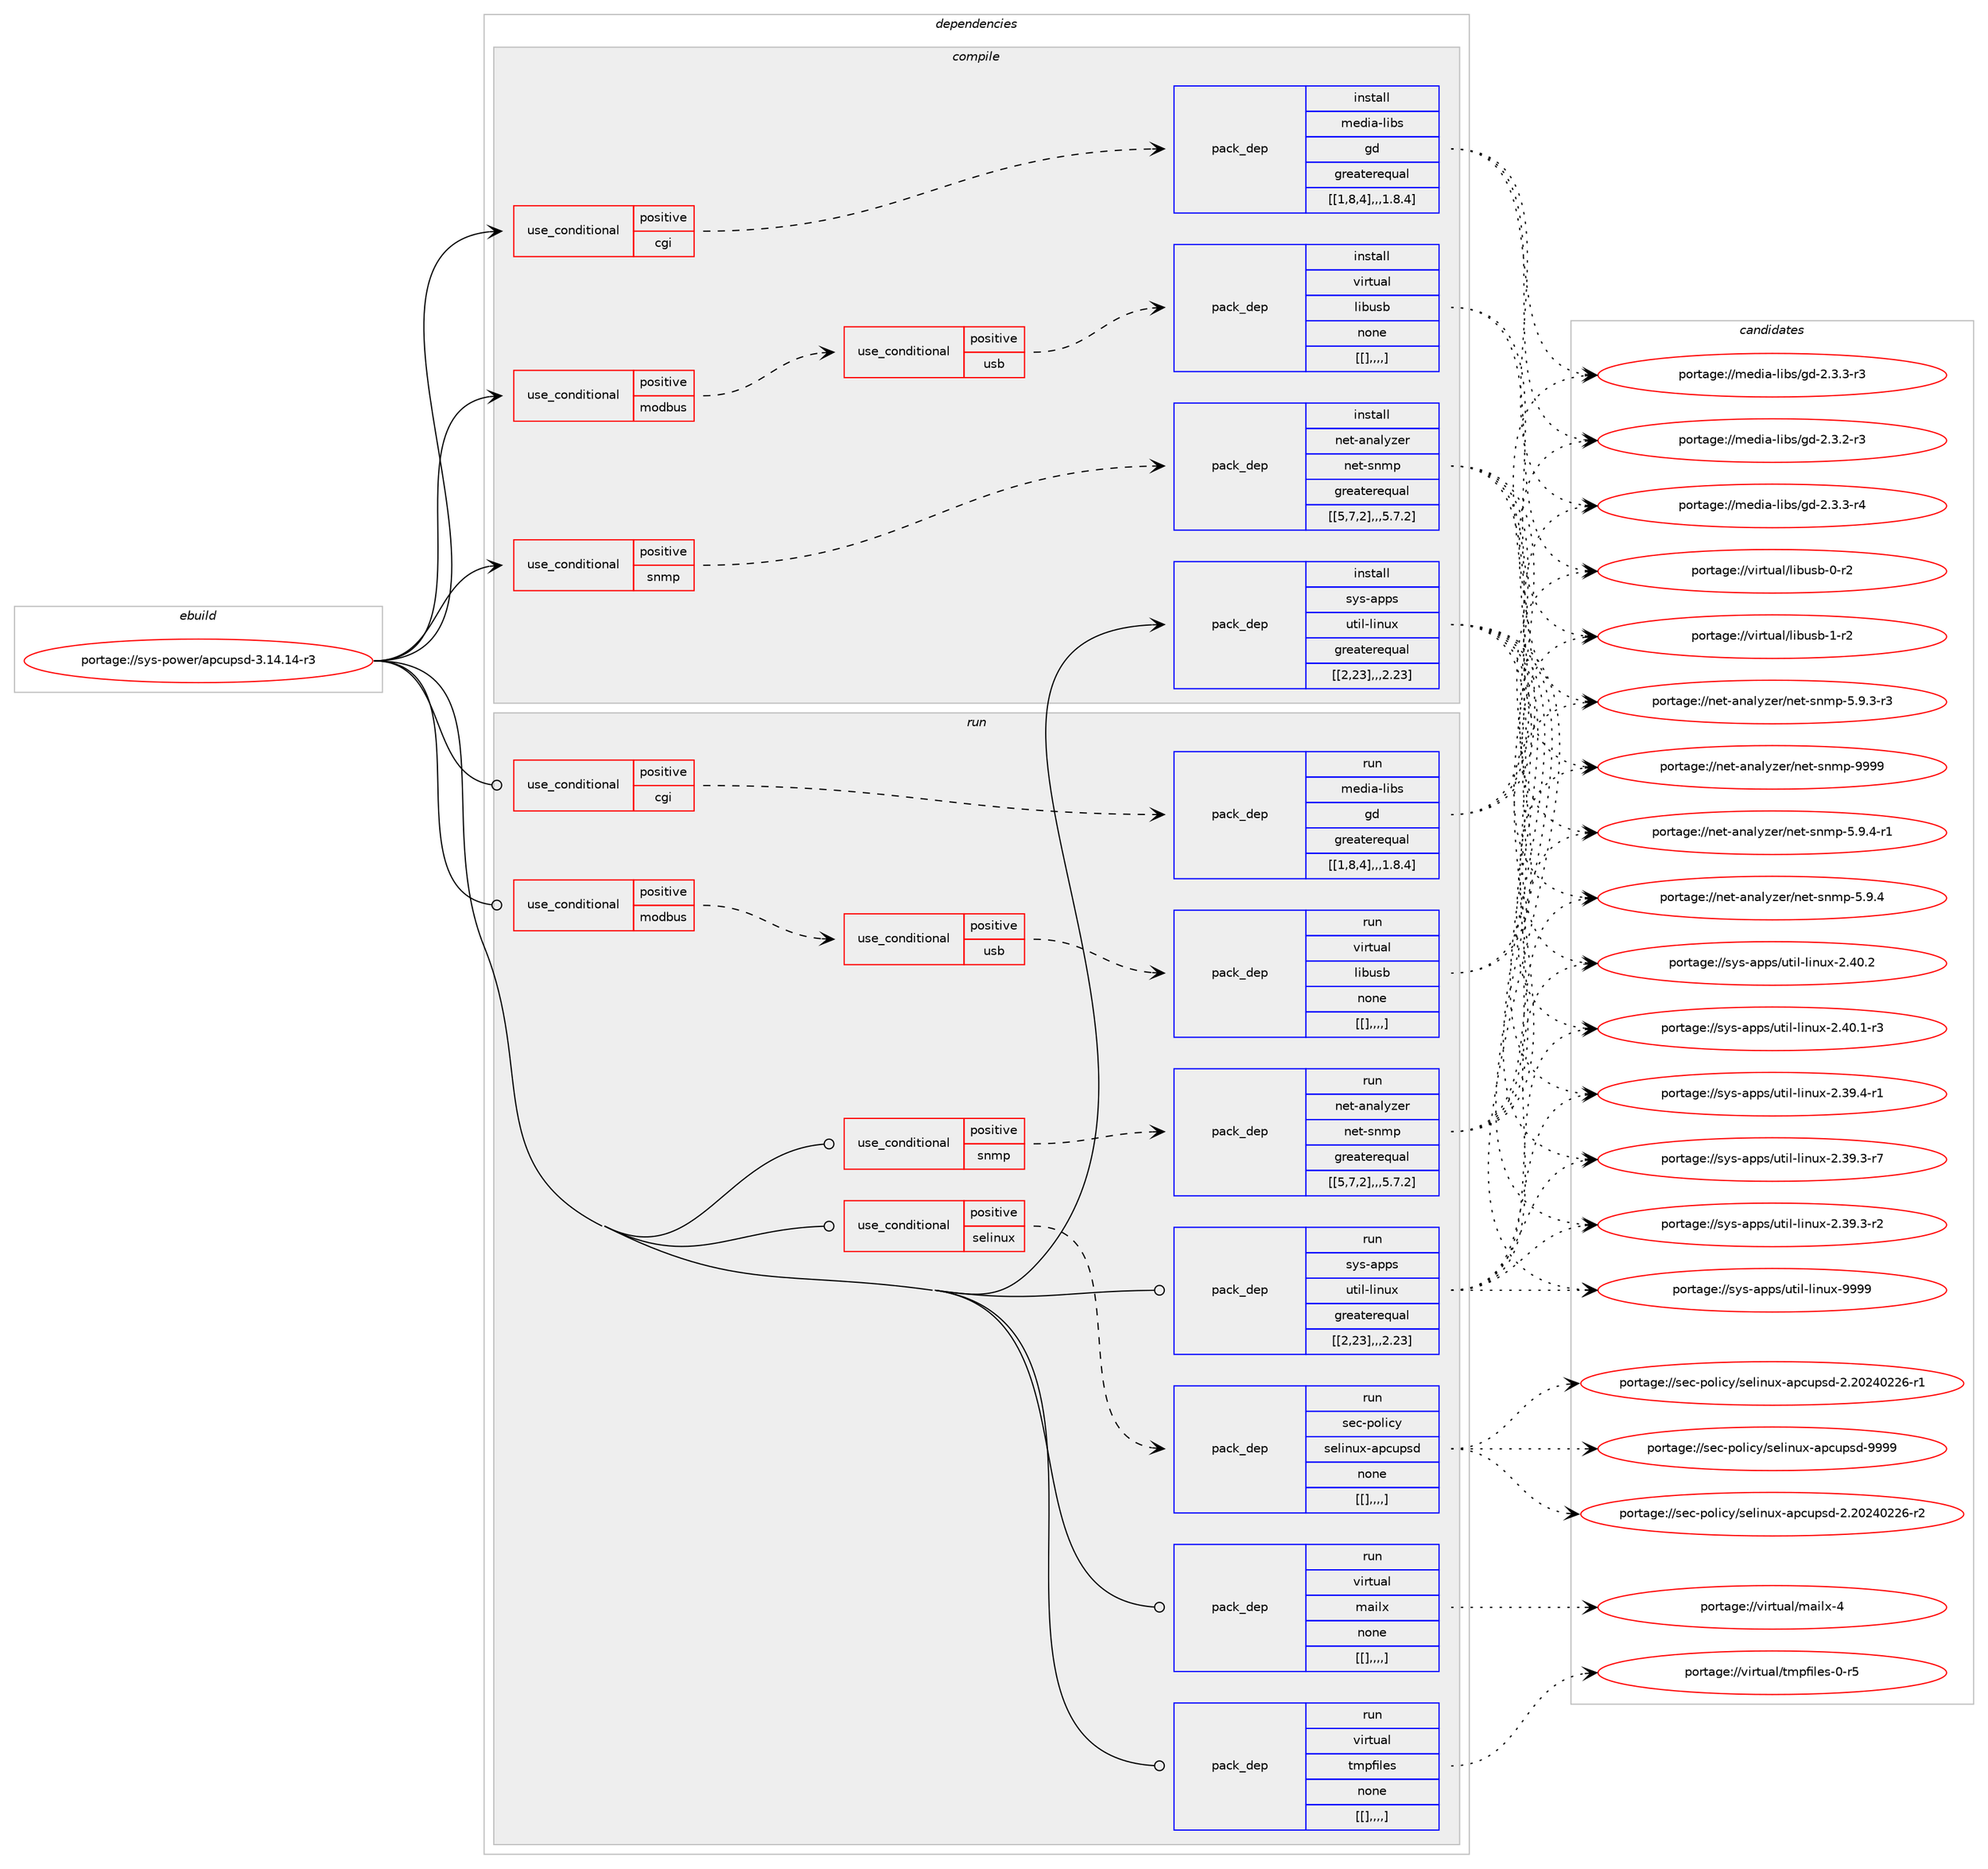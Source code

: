 digraph prolog {

# *************
# Graph options
# *************

newrank=true;
concentrate=true;
compound=true;
graph [rankdir=LR,fontname=Helvetica,fontsize=10,ranksep=1.5];#, ranksep=2.5, nodesep=0.2];
edge  [arrowhead=vee];
node  [fontname=Helvetica,fontsize=10];

# **********
# The ebuild
# **********

subgraph cluster_leftcol {
color=gray;
label=<<i>ebuild</i>>;
id [label="portage://sys-power/apcupsd-3.14.14-r3", color=red, width=4, href="../sys-power/apcupsd-3.14.14-r3.svg"];
}

# ****************
# The dependencies
# ****************

subgraph cluster_midcol {
color=gray;
label=<<i>dependencies</i>>;
subgraph cluster_compile {
fillcolor="#eeeeee";
style=filled;
label=<<i>compile</i>>;
subgraph cond122880 {
dependency460828 [label=<<TABLE BORDER="0" CELLBORDER="1" CELLSPACING="0" CELLPADDING="4"><TR><TD ROWSPAN="3" CELLPADDING="10">use_conditional</TD></TR><TR><TD>positive</TD></TR><TR><TD>cgi</TD></TR></TABLE>>, shape=none, color=red];
subgraph pack334822 {
dependency460829 [label=<<TABLE BORDER="0" CELLBORDER="1" CELLSPACING="0" CELLPADDING="4" WIDTH="220"><TR><TD ROWSPAN="6" CELLPADDING="30">pack_dep</TD></TR><TR><TD WIDTH="110">install</TD></TR><TR><TD>media-libs</TD></TR><TR><TD>gd</TD></TR><TR><TD>greaterequal</TD></TR><TR><TD>[[1,8,4],,,1.8.4]</TD></TR></TABLE>>, shape=none, color=blue];
}
dependency460828:e -> dependency460829:w [weight=20,style="dashed",arrowhead="vee"];
}
id:e -> dependency460828:w [weight=20,style="solid",arrowhead="vee"];
subgraph cond122881 {
dependency460830 [label=<<TABLE BORDER="0" CELLBORDER="1" CELLSPACING="0" CELLPADDING="4"><TR><TD ROWSPAN="3" CELLPADDING="10">use_conditional</TD></TR><TR><TD>positive</TD></TR><TR><TD>modbus</TD></TR></TABLE>>, shape=none, color=red];
subgraph cond122882 {
dependency460831 [label=<<TABLE BORDER="0" CELLBORDER="1" CELLSPACING="0" CELLPADDING="4"><TR><TD ROWSPAN="3" CELLPADDING="10">use_conditional</TD></TR><TR><TD>positive</TD></TR><TR><TD>usb</TD></TR></TABLE>>, shape=none, color=red];
subgraph pack334823 {
dependency460832 [label=<<TABLE BORDER="0" CELLBORDER="1" CELLSPACING="0" CELLPADDING="4" WIDTH="220"><TR><TD ROWSPAN="6" CELLPADDING="30">pack_dep</TD></TR><TR><TD WIDTH="110">install</TD></TR><TR><TD>virtual</TD></TR><TR><TD>libusb</TD></TR><TR><TD>none</TD></TR><TR><TD>[[],,,,]</TD></TR></TABLE>>, shape=none, color=blue];
}
dependency460831:e -> dependency460832:w [weight=20,style="dashed",arrowhead="vee"];
}
dependency460830:e -> dependency460831:w [weight=20,style="dashed",arrowhead="vee"];
}
id:e -> dependency460830:w [weight=20,style="solid",arrowhead="vee"];
subgraph cond122883 {
dependency460833 [label=<<TABLE BORDER="0" CELLBORDER="1" CELLSPACING="0" CELLPADDING="4"><TR><TD ROWSPAN="3" CELLPADDING="10">use_conditional</TD></TR><TR><TD>positive</TD></TR><TR><TD>snmp</TD></TR></TABLE>>, shape=none, color=red];
subgraph pack334824 {
dependency460834 [label=<<TABLE BORDER="0" CELLBORDER="1" CELLSPACING="0" CELLPADDING="4" WIDTH="220"><TR><TD ROWSPAN="6" CELLPADDING="30">pack_dep</TD></TR><TR><TD WIDTH="110">install</TD></TR><TR><TD>net-analyzer</TD></TR><TR><TD>net-snmp</TD></TR><TR><TD>greaterequal</TD></TR><TR><TD>[[5,7,2],,,5.7.2]</TD></TR></TABLE>>, shape=none, color=blue];
}
dependency460833:e -> dependency460834:w [weight=20,style="dashed",arrowhead="vee"];
}
id:e -> dependency460833:w [weight=20,style="solid",arrowhead="vee"];
subgraph pack334825 {
dependency460835 [label=<<TABLE BORDER="0" CELLBORDER="1" CELLSPACING="0" CELLPADDING="4" WIDTH="220"><TR><TD ROWSPAN="6" CELLPADDING="30">pack_dep</TD></TR><TR><TD WIDTH="110">install</TD></TR><TR><TD>sys-apps</TD></TR><TR><TD>util-linux</TD></TR><TR><TD>greaterequal</TD></TR><TR><TD>[[2,23],,,2.23]</TD></TR></TABLE>>, shape=none, color=blue];
}
id:e -> dependency460835:w [weight=20,style="solid",arrowhead="vee"];
}
subgraph cluster_compileandrun {
fillcolor="#eeeeee";
style=filled;
label=<<i>compile and run</i>>;
}
subgraph cluster_run {
fillcolor="#eeeeee";
style=filled;
label=<<i>run</i>>;
subgraph cond122884 {
dependency460836 [label=<<TABLE BORDER="0" CELLBORDER="1" CELLSPACING="0" CELLPADDING="4"><TR><TD ROWSPAN="3" CELLPADDING="10">use_conditional</TD></TR><TR><TD>positive</TD></TR><TR><TD>cgi</TD></TR></TABLE>>, shape=none, color=red];
subgraph pack334826 {
dependency460837 [label=<<TABLE BORDER="0" CELLBORDER="1" CELLSPACING="0" CELLPADDING="4" WIDTH="220"><TR><TD ROWSPAN="6" CELLPADDING="30">pack_dep</TD></TR><TR><TD WIDTH="110">run</TD></TR><TR><TD>media-libs</TD></TR><TR><TD>gd</TD></TR><TR><TD>greaterequal</TD></TR><TR><TD>[[1,8,4],,,1.8.4]</TD></TR></TABLE>>, shape=none, color=blue];
}
dependency460836:e -> dependency460837:w [weight=20,style="dashed",arrowhead="vee"];
}
id:e -> dependency460836:w [weight=20,style="solid",arrowhead="odot"];
subgraph cond122885 {
dependency460838 [label=<<TABLE BORDER="0" CELLBORDER="1" CELLSPACING="0" CELLPADDING="4"><TR><TD ROWSPAN="3" CELLPADDING="10">use_conditional</TD></TR><TR><TD>positive</TD></TR><TR><TD>modbus</TD></TR></TABLE>>, shape=none, color=red];
subgraph cond122886 {
dependency460839 [label=<<TABLE BORDER="0" CELLBORDER="1" CELLSPACING="0" CELLPADDING="4"><TR><TD ROWSPAN="3" CELLPADDING="10">use_conditional</TD></TR><TR><TD>positive</TD></TR><TR><TD>usb</TD></TR></TABLE>>, shape=none, color=red];
subgraph pack334827 {
dependency460840 [label=<<TABLE BORDER="0" CELLBORDER="1" CELLSPACING="0" CELLPADDING="4" WIDTH="220"><TR><TD ROWSPAN="6" CELLPADDING="30">pack_dep</TD></TR><TR><TD WIDTH="110">run</TD></TR><TR><TD>virtual</TD></TR><TR><TD>libusb</TD></TR><TR><TD>none</TD></TR><TR><TD>[[],,,,]</TD></TR></TABLE>>, shape=none, color=blue];
}
dependency460839:e -> dependency460840:w [weight=20,style="dashed",arrowhead="vee"];
}
dependency460838:e -> dependency460839:w [weight=20,style="dashed",arrowhead="vee"];
}
id:e -> dependency460838:w [weight=20,style="solid",arrowhead="odot"];
subgraph cond122887 {
dependency460841 [label=<<TABLE BORDER="0" CELLBORDER="1" CELLSPACING="0" CELLPADDING="4"><TR><TD ROWSPAN="3" CELLPADDING="10">use_conditional</TD></TR><TR><TD>positive</TD></TR><TR><TD>selinux</TD></TR></TABLE>>, shape=none, color=red];
subgraph pack334828 {
dependency460842 [label=<<TABLE BORDER="0" CELLBORDER="1" CELLSPACING="0" CELLPADDING="4" WIDTH="220"><TR><TD ROWSPAN="6" CELLPADDING="30">pack_dep</TD></TR><TR><TD WIDTH="110">run</TD></TR><TR><TD>sec-policy</TD></TR><TR><TD>selinux-apcupsd</TD></TR><TR><TD>none</TD></TR><TR><TD>[[],,,,]</TD></TR></TABLE>>, shape=none, color=blue];
}
dependency460841:e -> dependency460842:w [weight=20,style="dashed",arrowhead="vee"];
}
id:e -> dependency460841:w [weight=20,style="solid",arrowhead="odot"];
subgraph cond122888 {
dependency460843 [label=<<TABLE BORDER="0" CELLBORDER="1" CELLSPACING="0" CELLPADDING="4"><TR><TD ROWSPAN="3" CELLPADDING="10">use_conditional</TD></TR><TR><TD>positive</TD></TR><TR><TD>snmp</TD></TR></TABLE>>, shape=none, color=red];
subgraph pack334829 {
dependency460844 [label=<<TABLE BORDER="0" CELLBORDER="1" CELLSPACING="0" CELLPADDING="4" WIDTH="220"><TR><TD ROWSPAN="6" CELLPADDING="30">pack_dep</TD></TR><TR><TD WIDTH="110">run</TD></TR><TR><TD>net-analyzer</TD></TR><TR><TD>net-snmp</TD></TR><TR><TD>greaterequal</TD></TR><TR><TD>[[5,7,2],,,5.7.2]</TD></TR></TABLE>>, shape=none, color=blue];
}
dependency460843:e -> dependency460844:w [weight=20,style="dashed",arrowhead="vee"];
}
id:e -> dependency460843:w [weight=20,style="solid",arrowhead="odot"];
subgraph pack334830 {
dependency460845 [label=<<TABLE BORDER="0" CELLBORDER="1" CELLSPACING="0" CELLPADDING="4" WIDTH="220"><TR><TD ROWSPAN="6" CELLPADDING="30">pack_dep</TD></TR><TR><TD WIDTH="110">run</TD></TR><TR><TD>sys-apps</TD></TR><TR><TD>util-linux</TD></TR><TR><TD>greaterequal</TD></TR><TR><TD>[[2,23],,,2.23]</TD></TR></TABLE>>, shape=none, color=blue];
}
id:e -> dependency460845:w [weight=20,style="solid",arrowhead="odot"];
subgraph pack334831 {
dependency460846 [label=<<TABLE BORDER="0" CELLBORDER="1" CELLSPACING="0" CELLPADDING="4" WIDTH="220"><TR><TD ROWSPAN="6" CELLPADDING="30">pack_dep</TD></TR><TR><TD WIDTH="110">run</TD></TR><TR><TD>virtual</TD></TR><TR><TD>mailx</TD></TR><TR><TD>none</TD></TR><TR><TD>[[],,,,]</TD></TR></TABLE>>, shape=none, color=blue];
}
id:e -> dependency460846:w [weight=20,style="solid",arrowhead="odot"];
subgraph pack334832 {
dependency460847 [label=<<TABLE BORDER="0" CELLBORDER="1" CELLSPACING="0" CELLPADDING="4" WIDTH="220"><TR><TD ROWSPAN="6" CELLPADDING="30">pack_dep</TD></TR><TR><TD WIDTH="110">run</TD></TR><TR><TD>virtual</TD></TR><TR><TD>tmpfiles</TD></TR><TR><TD>none</TD></TR><TR><TD>[[],,,,]</TD></TR></TABLE>>, shape=none, color=blue];
}
id:e -> dependency460847:w [weight=20,style="solid",arrowhead="odot"];
}
}

# **************
# The candidates
# **************

subgraph cluster_choices {
rank=same;
color=gray;
label=<<i>candidates</i>>;

subgraph choice334822 {
color=black;
nodesep=1;
choice109101100105974510810598115471031004550465146514511452 [label="portage://media-libs/gd-2.3.3-r4", color=red, width=4,href="../media-libs/gd-2.3.3-r4.svg"];
choice109101100105974510810598115471031004550465146514511451 [label="portage://media-libs/gd-2.3.3-r3", color=red, width=4,href="../media-libs/gd-2.3.3-r3.svg"];
choice109101100105974510810598115471031004550465146504511451 [label="portage://media-libs/gd-2.3.2-r3", color=red, width=4,href="../media-libs/gd-2.3.2-r3.svg"];
dependency460829:e -> choice109101100105974510810598115471031004550465146514511452:w [style=dotted,weight="100"];
dependency460829:e -> choice109101100105974510810598115471031004550465146514511451:w [style=dotted,weight="100"];
dependency460829:e -> choice109101100105974510810598115471031004550465146504511451:w [style=dotted,weight="100"];
}
subgraph choice334823 {
color=black;
nodesep=1;
choice1181051141161179710847108105981171159845494511450 [label="portage://virtual/libusb-1-r2", color=red, width=4,href="../virtual/libusb-1-r2.svg"];
choice1181051141161179710847108105981171159845484511450 [label="portage://virtual/libusb-0-r2", color=red, width=4,href="../virtual/libusb-0-r2.svg"];
dependency460832:e -> choice1181051141161179710847108105981171159845494511450:w [style=dotted,weight="100"];
dependency460832:e -> choice1181051141161179710847108105981171159845484511450:w [style=dotted,weight="100"];
}
subgraph choice334824 {
color=black;
nodesep=1;
choice11010111645971109710812112210111447110101116451151101091124557575757 [label="portage://net-analyzer/net-snmp-9999", color=red, width=4,href="../net-analyzer/net-snmp-9999.svg"];
choice11010111645971109710812112210111447110101116451151101091124553465746524511449 [label="portage://net-analyzer/net-snmp-5.9.4-r1", color=red, width=4,href="../net-analyzer/net-snmp-5.9.4-r1.svg"];
choice1101011164597110971081211221011144711010111645115110109112455346574652 [label="portage://net-analyzer/net-snmp-5.9.4", color=red, width=4,href="../net-analyzer/net-snmp-5.9.4.svg"];
choice11010111645971109710812112210111447110101116451151101091124553465746514511451 [label="portage://net-analyzer/net-snmp-5.9.3-r3", color=red, width=4,href="../net-analyzer/net-snmp-5.9.3-r3.svg"];
dependency460834:e -> choice11010111645971109710812112210111447110101116451151101091124557575757:w [style=dotted,weight="100"];
dependency460834:e -> choice11010111645971109710812112210111447110101116451151101091124553465746524511449:w [style=dotted,weight="100"];
dependency460834:e -> choice1101011164597110971081211221011144711010111645115110109112455346574652:w [style=dotted,weight="100"];
dependency460834:e -> choice11010111645971109710812112210111447110101116451151101091124553465746514511451:w [style=dotted,weight="100"];
}
subgraph choice334825 {
color=black;
nodesep=1;
choice115121115459711211211547117116105108451081051101171204557575757 [label="portage://sys-apps/util-linux-9999", color=red, width=4,href="../sys-apps/util-linux-9999.svg"];
choice1151211154597112112115471171161051084510810511011712045504652484650 [label="portage://sys-apps/util-linux-2.40.2", color=red, width=4,href="../sys-apps/util-linux-2.40.2.svg"];
choice11512111545971121121154711711610510845108105110117120455046524846494511451 [label="portage://sys-apps/util-linux-2.40.1-r3", color=red, width=4,href="../sys-apps/util-linux-2.40.1-r3.svg"];
choice11512111545971121121154711711610510845108105110117120455046515746524511449 [label="portage://sys-apps/util-linux-2.39.4-r1", color=red, width=4,href="../sys-apps/util-linux-2.39.4-r1.svg"];
choice11512111545971121121154711711610510845108105110117120455046515746514511455 [label="portage://sys-apps/util-linux-2.39.3-r7", color=red, width=4,href="../sys-apps/util-linux-2.39.3-r7.svg"];
choice11512111545971121121154711711610510845108105110117120455046515746514511450 [label="portage://sys-apps/util-linux-2.39.3-r2", color=red, width=4,href="../sys-apps/util-linux-2.39.3-r2.svg"];
dependency460835:e -> choice115121115459711211211547117116105108451081051101171204557575757:w [style=dotted,weight="100"];
dependency460835:e -> choice1151211154597112112115471171161051084510810511011712045504652484650:w [style=dotted,weight="100"];
dependency460835:e -> choice11512111545971121121154711711610510845108105110117120455046524846494511451:w [style=dotted,weight="100"];
dependency460835:e -> choice11512111545971121121154711711610510845108105110117120455046515746524511449:w [style=dotted,weight="100"];
dependency460835:e -> choice11512111545971121121154711711610510845108105110117120455046515746514511455:w [style=dotted,weight="100"];
dependency460835:e -> choice11512111545971121121154711711610510845108105110117120455046515746514511450:w [style=dotted,weight="100"];
}
subgraph choice334826 {
color=black;
nodesep=1;
choice109101100105974510810598115471031004550465146514511452 [label="portage://media-libs/gd-2.3.3-r4", color=red, width=4,href="../media-libs/gd-2.3.3-r4.svg"];
choice109101100105974510810598115471031004550465146514511451 [label="portage://media-libs/gd-2.3.3-r3", color=red, width=4,href="../media-libs/gd-2.3.3-r3.svg"];
choice109101100105974510810598115471031004550465146504511451 [label="portage://media-libs/gd-2.3.2-r3", color=red, width=4,href="../media-libs/gd-2.3.2-r3.svg"];
dependency460837:e -> choice109101100105974510810598115471031004550465146514511452:w [style=dotted,weight="100"];
dependency460837:e -> choice109101100105974510810598115471031004550465146514511451:w [style=dotted,weight="100"];
dependency460837:e -> choice109101100105974510810598115471031004550465146504511451:w [style=dotted,weight="100"];
}
subgraph choice334827 {
color=black;
nodesep=1;
choice1181051141161179710847108105981171159845494511450 [label="portage://virtual/libusb-1-r2", color=red, width=4,href="../virtual/libusb-1-r2.svg"];
choice1181051141161179710847108105981171159845484511450 [label="portage://virtual/libusb-0-r2", color=red, width=4,href="../virtual/libusb-0-r2.svg"];
dependency460840:e -> choice1181051141161179710847108105981171159845494511450:w [style=dotted,weight="100"];
dependency460840:e -> choice1181051141161179710847108105981171159845484511450:w [style=dotted,weight="100"];
}
subgraph choice334828 {
color=black;
nodesep=1;
choice115101994511211110810599121471151011081051101171204597112991171121151004557575757 [label="portage://sec-policy/selinux-apcupsd-9999", color=red, width=4,href="../sec-policy/selinux-apcupsd-9999.svg"];
choice1151019945112111108105991214711510110810511011712045971129911711211510045504650485052485050544511450 [label="portage://sec-policy/selinux-apcupsd-2.20240226-r2", color=red, width=4,href="../sec-policy/selinux-apcupsd-2.20240226-r2.svg"];
choice1151019945112111108105991214711510110810511011712045971129911711211510045504650485052485050544511449 [label="portage://sec-policy/selinux-apcupsd-2.20240226-r1", color=red, width=4,href="../sec-policy/selinux-apcupsd-2.20240226-r1.svg"];
dependency460842:e -> choice115101994511211110810599121471151011081051101171204597112991171121151004557575757:w [style=dotted,weight="100"];
dependency460842:e -> choice1151019945112111108105991214711510110810511011712045971129911711211510045504650485052485050544511450:w [style=dotted,weight="100"];
dependency460842:e -> choice1151019945112111108105991214711510110810511011712045971129911711211510045504650485052485050544511449:w [style=dotted,weight="100"];
}
subgraph choice334829 {
color=black;
nodesep=1;
choice11010111645971109710812112210111447110101116451151101091124557575757 [label="portage://net-analyzer/net-snmp-9999", color=red, width=4,href="../net-analyzer/net-snmp-9999.svg"];
choice11010111645971109710812112210111447110101116451151101091124553465746524511449 [label="portage://net-analyzer/net-snmp-5.9.4-r1", color=red, width=4,href="../net-analyzer/net-snmp-5.9.4-r1.svg"];
choice1101011164597110971081211221011144711010111645115110109112455346574652 [label="portage://net-analyzer/net-snmp-5.9.4", color=red, width=4,href="../net-analyzer/net-snmp-5.9.4.svg"];
choice11010111645971109710812112210111447110101116451151101091124553465746514511451 [label="portage://net-analyzer/net-snmp-5.9.3-r3", color=red, width=4,href="../net-analyzer/net-snmp-5.9.3-r3.svg"];
dependency460844:e -> choice11010111645971109710812112210111447110101116451151101091124557575757:w [style=dotted,weight="100"];
dependency460844:e -> choice11010111645971109710812112210111447110101116451151101091124553465746524511449:w [style=dotted,weight="100"];
dependency460844:e -> choice1101011164597110971081211221011144711010111645115110109112455346574652:w [style=dotted,weight="100"];
dependency460844:e -> choice11010111645971109710812112210111447110101116451151101091124553465746514511451:w [style=dotted,weight="100"];
}
subgraph choice334830 {
color=black;
nodesep=1;
choice115121115459711211211547117116105108451081051101171204557575757 [label="portage://sys-apps/util-linux-9999", color=red, width=4,href="../sys-apps/util-linux-9999.svg"];
choice1151211154597112112115471171161051084510810511011712045504652484650 [label="portage://sys-apps/util-linux-2.40.2", color=red, width=4,href="../sys-apps/util-linux-2.40.2.svg"];
choice11512111545971121121154711711610510845108105110117120455046524846494511451 [label="portage://sys-apps/util-linux-2.40.1-r3", color=red, width=4,href="../sys-apps/util-linux-2.40.1-r3.svg"];
choice11512111545971121121154711711610510845108105110117120455046515746524511449 [label="portage://sys-apps/util-linux-2.39.4-r1", color=red, width=4,href="../sys-apps/util-linux-2.39.4-r1.svg"];
choice11512111545971121121154711711610510845108105110117120455046515746514511455 [label="portage://sys-apps/util-linux-2.39.3-r7", color=red, width=4,href="../sys-apps/util-linux-2.39.3-r7.svg"];
choice11512111545971121121154711711610510845108105110117120455046515746514511450 [label="portage://sys-apps/util-linux-2.39.3-r2", color=red, width=4,href="../sys-apps/util-linux-2.39.3-r2.svg"];
dependency460845:e -> choice115121115459711211211547117116105108451081051101171204557575757:w [style=dotted,weight="100"];
dependency460845:e -> choice1151211154597112112115471171161051084510810511011712045504652484650:w [style=dotted,weight="100"];
dependency460845:e -> choice11512111545971121121154711711610510845108105110117120455046524846494511451:w [style=dotted,weight="100"];
dependency460845:e -> choice11512111545971121121154711711610510845108105110117120455046515746524511449:w [style=dotted,weight="100"];
dependency460845:e -> choice11512111545971121121154711711610510845108105110117120455046515746514511455:w [style=dotted,weight="100"];
dependency460845:e -> choice11512111545971121121154711711610510845108105110117120455046515746514511450:w [style=dotted,weight="100"];
}
subgraph choice334831 {
color=black;
nodesep=1;
choice1181051141161179710847109971051081204552 [label="portage://virtual/mailx-4", color=red, width=4,href="../virtual/mailx-4.svg"];
dependency460846:e -> choice1181051141161179710847109971051081204552:w [style=dotted,weight="100"];
}
subgraph choice334832 {
color=black;
nodesep=1;
choice118105114116117971084711610911210210510810111545484511453 [label="portage://virtual/tmpfiles-0-r5", color=red, width=4,href="../virtual/tmpfiles-0-r5.svg"];
dependency460847:e -> choice118105114116117971084711610911210210510810111545484511453:w [style=dotted,weight="100"];
}
}

}
